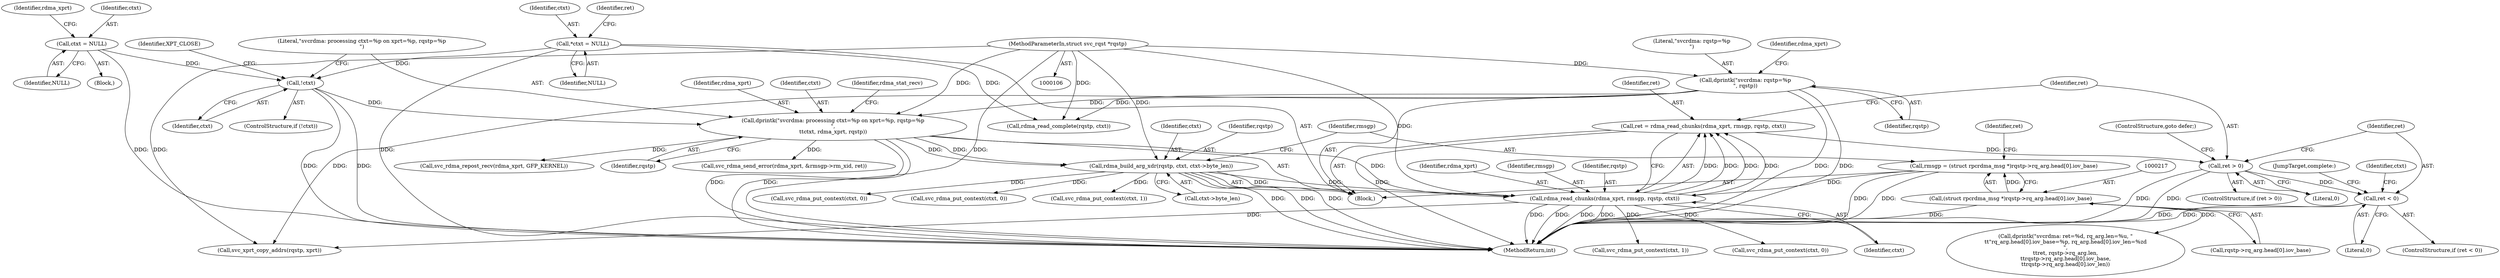 digraph "0_linux_c70422f760c120480fee4de6c38804c72aa26bc1_30@API" {
"1000279" [label="(Call,ret = rdma_read_chunks(rdma_xprt, rmsgp, rqstp, ctxt))"];
"1000281" [label="(Call,rdma_read_chunks(rdma_xprt, rmsgp, rqstp, ctxt))"];
"1000200" [label="(Call,dprintk(\"svcrdma: processing ctxt=%p on xprt=%p, rqstp=%p\n\",\n\t\tctxt, rdma_xprt, rqstp))"];
"1000188" [label="(Call,!ctxt)"];
"1000116" [label="(Call,*ctxt = NULL)"];
"1000179" [label="(Call,ctxt = NULL)"];
"1000124" [label="(Call,dprintk(\"svcrdma: rqstp=%p\n\", rqstp))"];
"1000107" [label="(MethodParameterIn,struct svc_rqst *rqstp)"];
"1000214" [label="(Call,rmsgp = (struct rpcrdma_msg *)rqstp->rq_arg.head[0].iov_base)"];
"1000216" [label="(Call,(struct rpcrdma_msg *)rqstp->rq_arg.head[0].iov_base)"];
"1000208" [label="(Call,rdma_build_arg_xdr(rqstp, ctxt, ctxt->byte_len))"];
"1000287" [label="(Call,ret > 0)"];
"1000294" [label="(Call,ret < 0)"];
"1000282" [label="(Identifier,rdma_xprt)"];
"1000393" [label="(Call,svc_rdma_repost_recv(rdma_xprt, GFP_KERNEL))"];
"1000125" [label="(Literal,\"svcrdma: rqstp=%p\n\")"];
"1000218" [label="(Call,rqstp->rq_arg.head[0].iov_base)"];
"1000291" [label="(ControlStructure,goto defer;)"];
"1000116" [label="(Call,*ctxt = NULL)"];
"1000117" [label="(Identifier,ctxt)"];
"1000285" [label="(Identifier,ctxt)"];
"1000181" [label="(Identifier,NULL)"];
"1000271" [label="(Call,svc_rdma_put_context(ctxt, 0))"];
"1000203" [label="(Identifier,rdma_xprt)"];
"1000228" [label="(Identifier,ret)"];
"1000216" [label="(Call,(struct rpcrdma_msg *)rqstp->rq_arg.head[0].iov_base)"];
"1000187" [label="(ControlStructure,if (!ctxt))"];
"1000189" [label="(Identifier,ctxt)"];
"1000366" [label="(Call,svc_xprt_copy_addrs(rqstp, xprt))"];
"1000179" [label="(Call,ctxt = NULL)"];
"1000279" [label="(Call,ret = rdma_read_chunks(rdma_xprt, rmsgp, rqstp, ctxt))"];
"1000298" [label="(Call,svc_rdma_put_context(ctxt, 1))"];
"1000130" [label="(Identifier,rdma_xprt)"];
"1000215" [label="(Identifier,rmsgp)"];
"1000169" [label="(Block,)"];
"1000288" [label="(Identifier,ret)"];
"1000202" [label="(Identifier,ctxt)"];
"1000283" [label="(Identifier,rmsgp)"];
"1000188" [label="(Call,!ctxt)"];
"1000122" [label="(Identifier,ret)"];
"1000296" [label="(Literal,0)"];
"1000204" [label="(Identifier,rqstp)"];
"1000210" [label="(Identifier,ctxt)"];
"1000124" [label="(Call,dprintk(\"svcrdma: rqstp=%p\n\", rqstp))"];
"1000331" [label="(Call,svc_rdma_put_context(ctxt, 0))"];
"1000201" [label="(Literal,\"svcrdma: processing ctxt=%p on xprt=%p, rqstp=%p\n\")"];
"1000118" [label="(Identifier,NULL)"];
"1000286" [label="(ControlStructure,if (ret > 0))"];
"1000289" [label="(Literal,0)"];
"1000303" [label="(JumpTarget,complete:)"];
"1000294" [label="(Call,ret < 0)"];
"1000372" [label="(Call,svc_rdma_send_error(rdma_xprt, &rmsgp->rm_xid, ret))"];
"1000335" [label="(Call,dprintk(\"svcrdma: ret=%d, rq_arg.len=%u, \"\n\t\t\"rq_arg.head[0].iov_base=%p, rq_arg.head[0].iov_len=%zd\n\",\n\t\tret, rqstp->rq_arg.len,\n\t\trqstp->rq_arg.head[0].iov_base,\n\t\trqstp->rq_arg.head[0].iov_len))"];
"1000299" [label="(Identifier,ctxt)"];
"1000185" [label="(Identifier,rdma_xprt)"];
"1000280" [label="(Identifier,ret)"];
"1000293" [label="(ControlStructure,if (ret < 0))"];
"1000281" [label="(Call,rdma_read_chunks(rdma_xprt, rmsgp, rqstp, ctxt))"];
"1000379" [label="(Call,svc_rdma_put_context(ctxt, 0))"];
"1000200" [label="(Call,dprintk(\"svcrdma: processing ctxt=%p on xprt=%p, rqstp=%p\n\",\n\t\tctxt, rdma_xprt, rqstp))"];
"1000209" [label="(Identifier,rqstp)"];
"1000287" [label="(Call,ret > 0)"];
"1000107" [label="(MethodParameterIn,struct svc_rqst *rqstp)"];
"1000207" [label="(Identifier,rdma_stat_recv)"];
"1000214" [label="(Call,rmsgp = (struct rpcrdma_msg *)rqstp->rq_arg.head[0].iov_base)"];
"1000150" [label="(Call,rdma_read_complete(rqstp, ctxt))"];
"1000108" [label="(Block,)"];
"1000208" [label="(Call,rdma_build_arg_xdr(rqstp, ctxt, ctxt->byte_len))"];
"1000388" [label="(Call,svc_rdma_put_context(ctxt, 1))"];
"1000295" [label="(Identifier,ret)"];
"1000180" [label="(Identifier,ctxt)"];
"1000211" [label="(Call,ctxt->byte_len)"];
"1000193" [label="(Identifier,XPT_CLOSE)"];
"1000126" [label="(Identifier,rqstp)"];
"1000284" [label="(Identifier,rqstp)"];
"1000396" [label="(MethodReturn,int)"];
"1000279" -> "1000108"  [label="AST: "];
"1000279" -> "1000281"  [label="CFG: "];
"1000280" -> "1000279"  [label="AST: "];
"1000281" -> "1000279"  [label="AST: "];
"1000288" -> "1000279"  [label="CFG: "];
"1000279" -> "1000396"  [label="DDG: "];
"1000281" -> "1000279"  [label="DDG: "];
"1000281" -> "1000279"  [label="DDG: "];
"1000281" -> "1000279"  [label="DDG: "];
"1000281" -> "1000279"  [label="DDG: "];
"1000279" -> "1000287"  [label="DDG: "];
"1000281" -> "1000285"  [label="CFG: "];
"1000282" -> "1000281"  [label="AST: "];
"1000283" -> "1000281"  [label="AST: "];
"1000284" -> "1000281"  [label="AST: "];
"1000285" -> "1000281"  [label="AST: "];
"1000281" -> "1000396"  [label="DDG: "];
"1000281" -> "1000396"  [label="DDG: "];
"1000281" -> "1000396"  [label="DDG: "];
"1000281" -> "1000396"  [label="DDG: "];
"1000200" -> "1000281"  [label="DDG: "];
"1000214" -> "1000281"  [label="DDG: "];
"1000208" -> "1000281"  [label="DDG: "];
"1000208" -> "1000281"  [label="DDG: "];
"1000107" -> "1000281"  [label="DDG: "];
"1000281" -> "1000298"  [label="DDG: "];
"1000281" -> "1000331"  [label="DDG: "];
"1000281" -> "1000366"  [label="DDG: "];
"1000200" -> "1000108"  [label="AST: "];
"1000200" -> "1000204"  [label="CFG: "];
"1000201" -> "1000200"  [label="AST: "];
"1000202" -> "1000200"  [label="AST: "];
"1000203" -> "1000200"  [label="AST: "];
"1000204" -> "1000200"  [label="AST: "];
"1000207" -> "1000200"  [label="CFG: "];
"1000200" -> "1000396"  [label="DDG: "];
"1000200" -> "1000396"  [label="DDG: "];
"1000188" -> "1000200"  [label="DDG: "];
"1000124" -> "1000200"  [label="DDG: "];
"1000107" -> "1000200"  [label="DDG: "];
"1000200" -> "1000208"  [label="DDG: "];
"1000200" -> "1000208"  [label="DDG: "];
"1000200" -> "1000372"  [label="DDG: "];
"1000200" -> "1000393"  [label="DDG: "];
"1000188" -> "1000187"  [label="AST: "];
"1000188" -> "1000189"  [label="CFG: "];
"1000189" -> "1000188"  [label="AST: "];
"1000193" -> "1000188"  [label="CFG: "];
"1000201" -> "1000188"  [label="CFG: "];
"1000188" -> "1000396"  [label="DDG: "];
"1000188" -> "1000396"  [label="DDG: "];
"1000116" -> "1000188"  [label="DDG: "];
"1000179" -> "1000188"  [label="DDG: "];
"1000116" -> "1000108"  [label="AST: "];
"1000116" -> "1000118"  [label="CFG: "];
"1000117" -> "1000116"  [label="AST: "];
"1000118" -> "1000116"  [label="AST: "];
"1000122" -> "1000116"  [label="CFG: "];
"1000116" -> "1000396"  [label="DDG: "];
"1000116" -> "1000150"  [label="DDG: "];
"1000179" -> "1000169"  [label="AST: "];
"1000179" -> "1000181"  [label="CFG: "];
"1000180" -> "1000179"  [label="AST: "];
"1000181" -> "1000179"  [label="AST: "];
"1000185" -> "1000179"  [label="CFG: "];
"1000179" -> "1000396"  [label="DDG: "];
"1000124" -> "1000108"  [label="AST: "];
"1000124" -> "1000126"  [label="CFG: "];
"1000125" -> "1000124"  [label="AST: "];
"1000126" -> "1000124"  [label="AST: "];
"1000130" -> "1000124"  [label="CFG: "];
"1000124" -> "1000396"  [label="DDG: "];
"1000124" -> "1000396"  [label="DDG: "];
"1000107" -> "1000124"  [label="DDG: "];
"1000124" -> "1000150"  [label="DDG: "];
"1000124" -> "1000366"  [label="DDG: "];
"1000107" -> "1000106"  [label="AST: "];
"1000107" -> "1000396"  [label="DDG: "];
"1000107" -> "1000150"  [label="DDG: "];
"1000107" -> "1000208"  [label="DDG: "];
"1000107" -> "1000366"  [label="DDG: "];
"1000214" -> "1000108"  [label="AST: "];
"1000214" -> "1000216"  [label="CFG: "];
"1000215" -> "1000214"  [label="AST: "];
"1000216" -> "1000214"  [label="AST: "];
"1000228" -> "1000214"  [label="CFG: "];
"1000214" -> "1000396"  [label="DDG: "];
"1000214" -> "1000396"  [label="DDG: "];
"1000216" -> "1000214"  [label="DDG: "];
"1000216" -> "1000218"  [label="CFG: "];
"1000217" -> "1000216"  [label="AST: "];
"1000218" -> "1000216"  [label="AST: "];
"1000216" -> "1000396"  [label="DDG: "];
"1000216" -> "1000335"  [label="DDG: "];
"1000208" -> "1000108"  [label="AST: "];
"1000208" -> "1000211"  [label="CFG: "];
"1000209" -> "1000208"  [label="AST: "];
"1000210" -> "1000208"  [label="AST: "];
"1000211" -> "1000208"  [label="AST: "];
"1000215" -> "1000208"  [label="CFG: "];
"1000208" -> "1000396"  [label="DDG: "];
"1000208" -> "1000396"  [label="DDG: "];
"1000208" -> "1000396"  [label="DDG: "];
"1000208" -> "1000271"  [label="DDG: "];
"1000208" -> "1000379"  [label="DDG: "];
"1000208" -> "1000388"  [label="DDG: "];
"1000287" -> "1000286"  [label="AST: "];
"1000287" -> "1000289"  [label="CFG: "];
"1000288" -> "1000287"  [label="AST: "];
"1000289" -> "1000287"  [label="AST: "];
"1000291" -> "1000287"  [label="CFG: "];
"1000295" -> "1000287"  [label="CFG: "];
"1000287" -> "1000396"  [label="DDG: "];
"1000287" -> "1000396"  [label="DDG: "];
"1000287" -> "1000294"  [label="DDG: "];
"1000294" -> "1000293"  [label="AST: "];
"1000294" -> "1000296"  [label="CFG: "];
"1000295" -> "1000294"  [label="AST: "];
"1000296" -> "1000294"  [label="AST: "];
"1000299" -> "1000294"  [label="CFG: "];
"1000303" -> "1000294"  [label="CFG: "];
"1000294" -> "1000396"  [label="DDG: "];
"1000294" -> "1000396"  [label="DDG: "];
}
